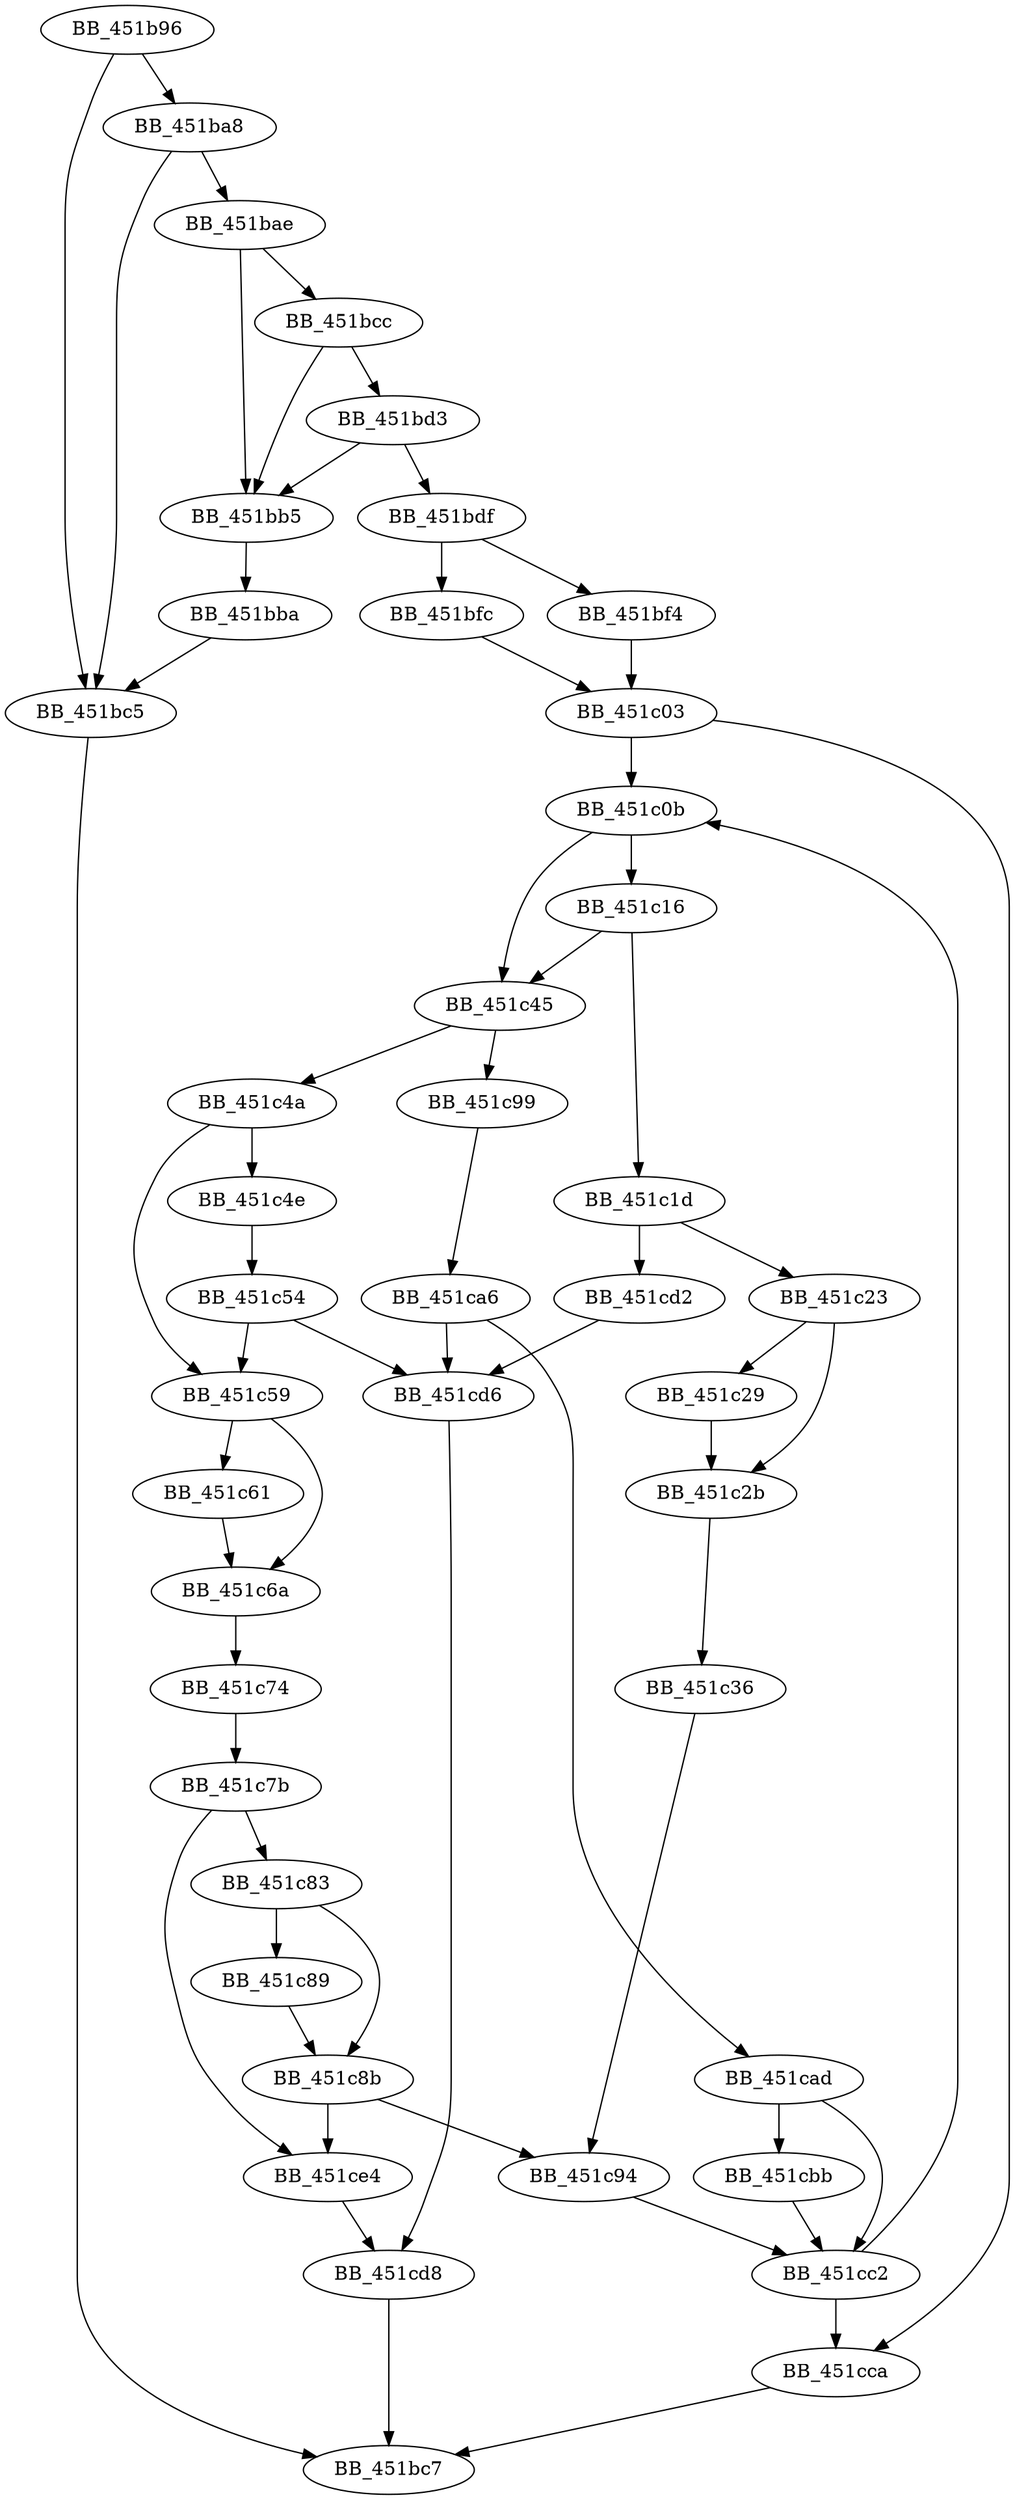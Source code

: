 DiGraph sub_451B96{
BB_451b96->BB_451ba8
BB_451b96->BB_451bc5
BB_451ba8->BB_451bae
BB_451ba8->BB_451bc5
BB_451bae->BB_451bb5
BB_451bae->BB_451bcc
BB_451bb5->BB_451bba
BB_451bba->BB_451bc5
BB_451bc5->BB_451bc7
BB_451bcc->BB_451bb5
BB_451bcc->BB_451bd3
BB_451bd3->BB_451bb5
BB_451bd3->BB_451bdf
BB_451bdf->BB_451bf4
BB_451bdf->BB_451bfc
BB_451bf4->BB_451c03
BB_451bfc->BB_451c03
BB_451c03->BB_451c0b
BB_451c03->BB_451cca
BB_451c0b->BB_451c16
BB_451c0b->BB_451c45
BB_451c16->BB_451c1d
BB_451c16->BB_451c45
BB_451c1d->BB_451c23
BB_451c1d->BB_451cd2
BB_451c23->BB_451c29
BB_451c23->BB_451c2b
BB_451c29->BB_451c2b
BB_451c2b->BB_451c36
BB_451c36->BB_451c94
BB_451c45->BB_451c4a
BB_451c45->BB_451c99
BB_451c4a->BB_451c4e
BB_451c4a->BB_451c59
BB_451c4e->BB_451c54
BB_451c54->BB_451c59
BB_451c54->BB_451cd6
BB_451c59->BB_451c61
BB_451c59->BB_451c6a
BB_451c61->BB_451c6a
BB_451c6a->BB_451c74
BB_451c74->BB_451c7b
BB_451c7b->BB_451c83
BB_451c7b->BB_451ce4
BB_451c83->BB_451c89
BB_451c83->BB_451c8b
BB_451c89->BB_451c8b
BB_451c8b->BB_451c94
BB_451c8b->BB_451ce4
BB_451c94->BB_451cc2
BB_451c99->BB_451ca6
BB_451ca6->BB_451cad
BB_451ca6->BB_451cd6
BB_451cad->BB_451cbb
BB_451cad->BB_451cc2
BB_451cbb->BB_451cc2
BB_451cc2->BB_451c0b
BB_451cc2->BB_451cca
BB_451cca->BB_451bc7
BB_451cd2->BB_451cd6
BB_451cd6->BB_451cd8
BB_451cd8->BB_451bc7
BB_451ce4->BB_451cd8
}
